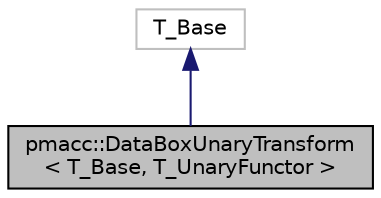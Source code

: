 digraph "pmacc::DataBoxUnaryTransform&lt; T_Base, T_UnaryFunctor &gt;"
{
 // LATEX_PDF_SIZE
  edge [fontname="Helvetica",fontsize="10",labelfontname="Helvetica",labelfontsize="10"];
  node [fontname="Helvetica",fontsize="10",shape=record];
  Node1 [label="pmacc::DataBoxUnaryTransform\l\< T_Base, T_UnaryFunctor \>",height=0.2,width=0.4,color="black", fillcolor="grey75", style="filled", fontcolor="black",tooltip="DataBox which apply a unary functor on every operator () and [] access."];
  Node2 -> Node1 [dir="back",color="midnightblue",fontsize="10",style="solid",fontname="Helvetica"];
  Node2 [label="T_Base",height=0.2,width=0.4,color="grey75", fillcolor="white", style="filled",tooltip=" "];
}
